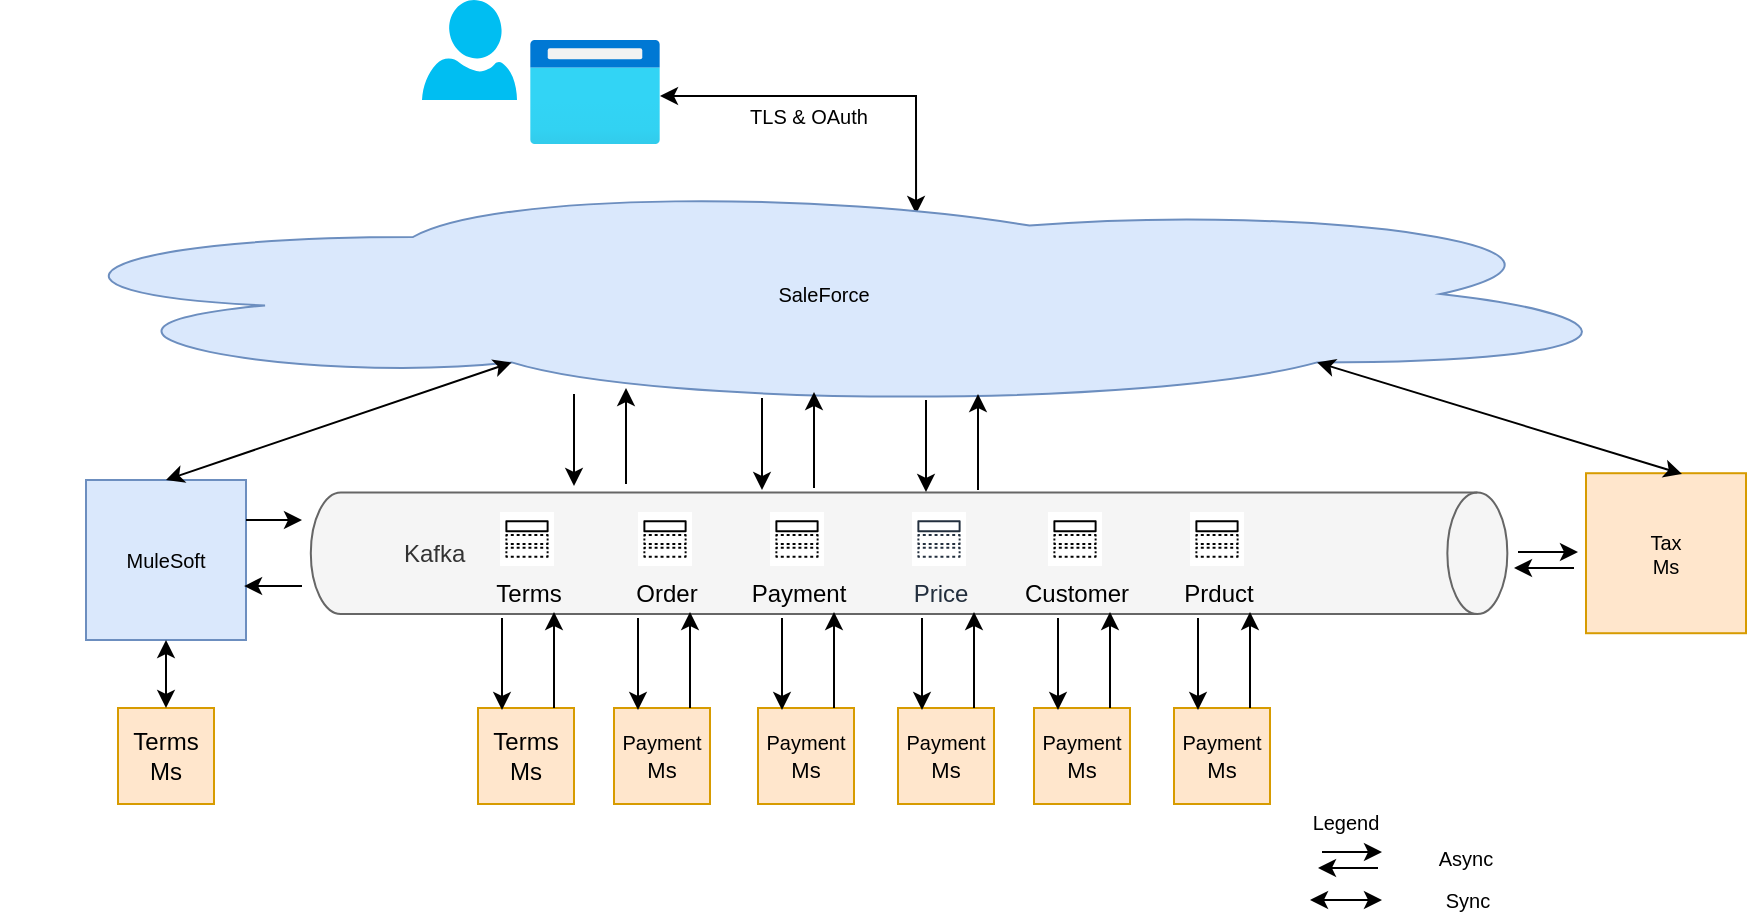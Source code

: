 <mxfile version="20.5.1" type="github"><diagram id="4_XCW6oBCm1cpU5HytLm" name="Page-1"><mxGraphModel dx="782" dy="392" grid="1" gridSize="6" guides="1" tooltips="1" connect="1" arrows="1" fold="1" page="1" pageScale="1" pageWidth="1600" pageHeight="900" math="0" shadow="0"><root><mxCell id="0"/><mxCell id="1" parent="0"/><mxCell id="z-evEIbB-mycxp6DsX3G-33" value="" style="verticalLabelPosition=bottom;html=1;verticalAlign=top;align=center;strokeColor=none;fillColor=#00BEF2;shape=mxgraph.azure.user;" parent="1" vertex="1"><mxGeometry x="462" y="186" width="47.5" height="50" as="geometry"/></mxCell><mxCell id="z-evEIbB-mycxp6DsX3G-34" value="" style="aspect=fixed;html=1;points=[];align=center;image;fontSize=12;image=img/lib/azure2/general/Browser.svg;" parent="1" vertex="1"><mxGeometry x="516" y="206" width="65" height="52" as="geometry"/></mxCell><mxCell id="cr2bw7VEWZrKkW5rvbbm-2" value="" style="endArrow=classic;startArrow=classic;html=1;rounded=0;entryX=0.556;entryY=0.149;entryDx=0;entryDy=0;entryPerimeter=0;exitX=0.96;exitY=0.7;exitDx=0;exitDy=0;exitPerimeter=0;edgeStyle=orthogonalEdgeStyle;" parent="1" target="8oqUEQ3o3fASRwjpLCxz-59" edge="1"><mxGeometry width="50" height="50" relative="1" as="geometry"><mxPoint x="581.0" y="234.0" as="sourcePoint"/><mxPoint x="605.83" y="265.56" as="targetPoint"/><Array as="points"><mxPoint x="709" y="234"/></Array></mxGeometry></mxCell><mxCell id="8oqUEQ3o3fASRwjpLCxz-61" value="TLS &amp;amp; OAuth" style="edgeLabel;html=1;align=center;verticalAlign=middle;resizable=0;points=[];fontSize=10;" parent="cr2bw7VEWZrKkW5rvbbm-2" vertex="1" connectable="0"><mxGeometry x="-0.225" y="1" relative="1" as="geometry"><mxPoint x="1" y="11" as="offset"/></mxGeometry></mxCell><mxCell id="8oqUEQ3o3fASRwjpLCxz-59" value="SaleForce" style="ellipse;shape=cloud;whiteSpace=wrap;html=1;fontSize=10;fillColor=#dae8fc;strokeColor=#6c8ebf;" parent="1" vertex="1"><mxGeometry x="252" y="276" width="822" height="114" as="geometry"/></mxCell><mxCell id="8oqUEQ3o3fASRwjpLCxz-67" value="MuleSoft" style="whiteSpace=wrap;html=1;aspect=fixed;fontSize=10;fillColor=#dae8fc;strokeColor=#6c8ebf;" parent="1" vertex="1"><mxGeometry x="294" y="426" width="80" height="80" as="geometry"/></mxCell><mxCell id="z-evEIbB-mycxp6DsX3G-1" value="&lt;div&gt;&lt;blockquote&gt;Kafka&lt;/blockquote&gt;&lt;/div&gt;" style="shape=cylinder3;whiteSpace=wrap;html=1;boundedLbl=1;backgroundOutline=1;size=15;rotation=90;fillColor=#f5f5f5;fontColor=#333333;strokeColor=#666666;align=left;verticalAlign=middle;horizontal=0;" parent="1" vertex="1"><mxGeometry x="675.13" y="163.47" width="60.82" height="598.27" as="geometry"/></mxCell><mxCell id="z-evEIbB-mycxp6DsX3G-26" value="Price" style="sketch=0;outlineConnect=0;fontColor=#232F3E;gradientColor=none;strokeColor=#232F3E;fillColor=#ffffff;dashed=0;verticalLabelPosition=bottom;verticalAlign=top;align=center;html=1;fontSize=12;fontStyle=0;aspect=fixed;shape=mxgraph.aws4.resourceIcon;resIcon=mxgraph.aws4.topic;" parent="1" vertex="1"><mxGeometry x="707" y="442" width="27" height="27" as="geometry"/></mxCell><mxCell id="z-evEIbB-mycxp6DsX3G-31" value="Payment" style="sketch=0;outlineConnect=0;dashed=0;verticalLabelPosition=bottom;verticalAlign=top;align=center;html=1;fontSize=12;fontStyle=0;aspect=fixed;shape=mxgraph.aws4.resourceIcon;resIcon=mxgraph.aws4.topic;" parent="1" vertex="1"><mxGeometry x="636" y="442" width="27" height="27" as="geometry"/></mxCell><mxCell id="8oqUEQ3o3fASRwjpLCxz-4" value="Order" style="sketch=0;outlineConnect=0;dashed=0;verticalLabelPosition=bottom;verticalAlign=top;align=center;html=1;fontSize=12;fontStyle=0;aspect=fixed;shape=mxgraph.aws4.resourceIcon;resIcon=mxgraph.aws4.topic;" parent="1" vertex="1"><mxGeometry x="570" y="442" width="27" height="27" as="geometry"/></mxCell><mxCell id="8oqUEQ3o3fASRwjpLCxz-5" value="Customer" style="sketch=0;outlineConnect=0;dashed=0;verticalLabelPosition=bottom;verticalAlign=top;align=center;html=1;fontSize=12;fontStyle=0;aspect=fixed;shape=mxgraph.aws4.resourceIcon;resIcon=mxgraph.aws4.topic;" parent="1" vertex="1"><mxGeometry x="775" y="442" width="27" height="27" as="geometry"/></mxCell><mxCell id="8oqUEQ3o3fASRwjpLCxz-6" value="Prduct" style="sketch=0;outlineConnect=0;dashed=0;verticalLabelPosition=bottom;verticalAlign=top;align=center;html=1;fontSize=12;fontStyle=0;aspect=fixed;shape=mxgraph.aws4.resourceIcon;resIcon=mxgraph.aws4.topic;" parent="1" vertex="1"><mxGeometry x="846" y="442" width="27" height="27" as="geometry"/></mxCell><mxCell id="8oqUEQ3o3fASRwjpLCxz-62" value="Terms" style="sketch=0;outlineConnect=0;dashed=0;verticalLabelPosition=bottom;verticalAlign=top;align=center;html=1;fontSize=12;fontStyle=0;aspect=fixed;shape=mxgraph.aws4.resourceIcon;resIcon=mxgraph.aws4.topic;" parent="1" vertex="1"><mxGeometry x="501" y="442" width="27" height="27" as="geometry"/></mxCell><mxCell id="8oqUEQ3o3fASRwjpLCxz-2" value="&lt;div&gt;Terms&lt;br&gt;&lt;/div&gt;&lt;div&gt;Ms&lt;br&gt;&lt;/div&gt;" style="whiteSpace=wrap;html=1;aspect=fixed;fillColor=#ffe6cc;strokeColor=#d79b00;" parent="1" vertex="1"><mxGeometry x="490" y="540" width="48" height="48" as="geometry"/></mxCell><mxCell id="8oqUEQ3o3fASRwjpLCxz-7" value="" style="endArrow=classic;html=1;rounded=0;fontSize=10;entryX=0.5;entryY=0;entryDx=0;entryDy=0;" parent="1" edge="1"><mxGeometry width="50" height="50" relative="1" as="geometry"><mxPoint x="502" y="495" as="sourcePoint"/><mxPoint x="502" y="541" as="targetPoint"/></mxGeometry></mxCell><mxCell id="8oqUEQ3o3fASRwjpLCxz-8" value="" style="endArrow=classic;html=1;rounded=0;fontSize=10;entryX=0.75;entryY=1;entryDx=0;entryDy=0;" parent="1" edge="1"><mxGeometry width="50" height="50" relative="1" as="geometry"><mxPoint x="528" y="540" as="sourcePoint"/><mxPoint x="528" y="492" as="targetPoint"/></mxGeometry></mxCell><mxCell id="8oqUEQ3o3fASRwjpLCxz-12" value="&lt;div style=&quot;font-size: 11px;&quot;&gt;&lt;font style=&quot;font-size: 10px;&quot;&gt;Payment&lt;/font&gt;&lt;/div&gt;&lt;div style=&quot;font-size: 11px;&quot;&gt;&lt;font style=&quot;font-size: 11px;&quot; size=&quot;3&quot;&gt;Ms&lt;br&gt;&lt;/font&gt;&lt;/div&gt;" style="whiteSpace=wrap;html=1;aspect=fixed;fillColor=#ffe6cc;strokeColor=#d79b00;" parent="1" vertex="1"><mxGeometry x="558" y="540" width="48" height="48" as="geometry"/></mxCell><mxCell id="8oqUEQ3o3fASRwjpLCxz-14" value="" style="endArrow=classic;html=1;rounded=0;fontSize=10;entryX=0.5;entryY=0;entryDx=0;entryDy=0;" parent="1" edge="1"><mxGeometry width="50" height="50" relative="1" as="geometry"><mxPoint x="570" y="495" as="sourcePoint"/><mxPoint x="570" y="541" as="targetPoint"/></mxGeometry></mxCell><mxCell id="8oqUEQ3o3fASRwjpLCxz-15" value="" style="endArrow=classic;html=1;rounded=0;fontSize=10;entryX=0.75;entryY=1;entryDx=0;entryDy=0;" parent="1" edge="1"><mxGeometry width="50" height="50" relative="1" as="geometry"><mxPoint x="596" y="540" as="sourcePoint"/><mxPoint x="596" y="492" as="targetPoint"/></mxGeometry></mxCell><mxCell id="8oqUEQ3o3fASRwjpLCxz-18" value="&lt;div style=&quot;font-size: 11px;&quot;&gt;&lt;font style=&quot;font-size: 10px;&quot;&gt;Payment&lt;/font&gt;&lt;/div&gt;&lt;div style=&quot;font-size: 11px;&quot;&gt;&lt;font style=&quot;font-size: 11px;&quot; size=&quot;3&quot;&gt;Ms&lt;br&gt;&lt;/font&gt;&lt;/div&gt;" style="whiteSpace=wrap;html=1;aspect=fixed;fillColor=#ffe6cc;strokeColor=#d79b00;" parent="1" vertex="1"><mxGeometry x="630" y="540" width="48" height="48" as="geometry"/></mxCell><mxCell id="8oqUEQ3o3fASRwjpLCxz-20" value="" style="endArrow=classic;html=1;rounded=0;fontSize=10;entryX=0.5;entryY=0;entryDx=0;entryDy=0;" parent="1" edge="1"><mxGeometry width="50" height="50" relative="1" as="geometry"><mxPoint x="642" y="495" as="sourcePoint"/><mxPoint x="642" y="541" as="targetPoint"/></mxGeometry></mxCell><mxCell id="8oqUEQ3o3fASRwjpLCxz-21" value="" style="endArrow=classic;html=1;rounded=0;fontSize=10;entryX=0.75;entryY=1;entryDx=0;entryDy=0;" parent="1" edge="1"><mxGeometry width="50" height="50" relative="1" as="geometry"><mxPoint x="668" y="540" as="sourcePoint"/><mxPoint x="668" y="492" as="targetPoint"/></mxGeometry></mxCell><mxCell id="8oqUEQ3o3fASRwjpLCxz-24" value="&lt;div style=&quot;font-size: 11px;&quot;&gt;&lt;font style=&quot;font-size: 10px;&quot;&gt;Payment&lt;/font&gt;&lt;/div&gt;&lt;div style=&quot;font-size: 11px;&quot;&gt;&lt;font style=&quot;font-size: 11px;&quot; size=&quot;3&quot;&gt;Ms&lt;br&gt;&lt;/font&gt;&lt;/div&gt;" style="whiteSpace=wrap;html=1;aspect=fixed;fillColor=#ffe6cc;strokeColor=#d79b00;" parent="1" vertex="1"><mxGeometry x="700" y="540" width="48" height="48" as="geometry"/></mxCell><mxCell id="8oqUEQ3o3fASRwjpLCxz-26" value="" style="endArrow=classic;html=1;rounded=0;fontSize=10;entryX=0.5;entryY=0;entryDx=0;entryDy=0;" parent="1" edge="1"><mxGeometry width="50" height="50" relative="1" as="geometry"><mxPoint x="712" y="495" as="sourcePoint"/><mxPoint x="712" y="541" as="targetPoint"/></mxGeometry></mxCell><mxCell id="8oqUEQ3o3fASRwjpLCxz-27" value="" style="endArrow=classic;html=1;rounded=0;fontSize=10;entryX=0.75;entryY=1;entryDx=0;entryDy=0;" parent="1" edge="1"><mxGeometry width="50" height="50" relative="1" as="geometry"><mxPoint x="738" y="540" as="sourcePoint"/><mxPoint x="738" y="492" as="targetPoint"/></mxGeometry></mxCell><mxCell id="8oqUEQ3o3fASRwjpLCxz-30" value="&lt;div style=&quot;font-size: 11px;&quot;&gt;&lt;font style=&quot;font-size: 10px;&quot;&gt;Payment&lt;/font&gt;&lt;/div&gt;&lt;div style=&quot;font-size: 11px;&quot;&gt;&lt;font style=&quot;font-size: 11px;&quot; size=&quot;3&quot;&gt;Ms&lt;br&gt;&lt;/font&gt;&lt;/div&gt;" style="whiteSpace=wrap;html=1;aspect=fixed;fillColor=#ffe6cc;strokeColor=#d79b00;" parent="1" vertex="1"><mxGeometry x="768" y="540" width="48" height="48" as="geometry"/></mxCell><mxCell id="8oqUEQ3o3fASRwjpLCxz-32" value="" style="endArrow=classic;html=1;rounded=0;fontSize=10;entryX=0.5;entryY=0;entryDx=0;entryDy=0;" parent="1" edge="1"><mxGeometry width="50" height="50" relative="1" as="geometry"><mxPoint x="780" y="495" as="sourcePoint"/><mxPoint x="780" y="541" as="targetPoint"/></mxGeometry></mxCell><mxCell id="8oqUEQ3o3fASRwjpLCxz-33" value="" style="endArrow=classic;html=1;rounded=0;fontSize=10;entryX=0.75;entryY=1;entryDx=0;entryDy=0;" parent="1" edge="1"><mxGeometry width="50" height="50" relative="1" as="geometry"><mxPoint x="806" y="540" as="sourcePoint"/><mxPoint x="806" y="492" as="targetPoint"/></mxGeometry></mxCell><mxCell id="8oqUEQ3o3fASRwjpLCxz-36" value="&lt;div style=&quot;font-size: 11px;&quot;&gt;&lt;font style=&quot;font-size: 10px;&quot;&gt;Payment&lt;/font&gt;&lt;/div&gt;&lt;div style=&quot;font-size: 11px;&quot;&gt;&lt;font style=&quot;font-size: 11px;&quot; size=&quot;3&quot;&gt;Ms&lt;br&gt;&lt;/font&gt;&lt;/div&gt;" style="whiteSpace=wrap;html=1;aspect=fixed;fillColor=#ffe6cc;strokeColor=#d79b00;" parent="1" vertex="1"><mxGeometry x="838" y="540" width="48" height="48" as="geometry"/></mxCell><mxCell id="8oqUEQ3o3fASRwjpLCxz-38" value="" style="endArrow=classic;html=1;rounded=0;fontSize=10;entryX=0.5;entryY=0;entryDx=0;entryDy=0;" parent="1" edge="1"><mxGeometry width="50" height="50" relative="1" as="geometry"><mxPoint x="850" y="495" as="sourcePoint"/><mxPoint x="850" y="541" as="targetPoint"/></mxGeometry></mxCell><mxCell id="8oqUEQ3o3fASRwjpLCxz-39" value="" style="endArrow=classic;html=1;rounded=0;fontSize=10;entryX=0.75;entryY=1;entryDx=0;entryDy=0;" parent="1" edge="1"><mxGeometry width="50" height="50" relative="1" as="geometry"><mxPoint x="876" y="540" as="sourcePoint"/><mxPoint x="876" y="492" as="targetPoint"/></mxGeometry></mxCell><mxCell id="8oqUEQ3o3fASRwjpLCxz-68" value="&lt;div&gt;Terms&lt;br&gt;&lt;/div&gt;&lt;div&gt;Ms&lt;br&gt;&lt;/div&gt;" style="whiteSpace=wrap;html=1;aspect=fixed;fillColor=#ffe6cc;strokeColor=#d79b00;" parent="1" vertex="1"><mxGeometry x="310" y="540" width="48" height="48" as="geometry"/></mxCell><mxCell id="8oqUEQ3o3fASRwjpLCxz-69" value="" style="endArrow=classic;startArrow=classic;html=1;rounded=0;fontSize=10;entryX=0.5;entryY=1;entryDx=0;entryDy=0;exitX=0.5;exitY=0;exitDx=0;exitDy=0;" parent="1" source="8oqUEQ3o3fASRwjpLCxz-68" target="8oqUEQ3o3fASRwjpLCxz-67" edge="1"><mxGeometry width="50" height="50" relative="1" as="geometry"><mxPoint x="329" y="548" as="sourcePoint"/><mxPoint x="379" y="498" as="targetPoint"/></mxGeometry></mxCell><mxCell id="8oqUEQ3o3fASRwjpLCxz-70" value="" style="endArrow=classic;html=1;rounded=0;fontSize=10;exitX=1;exitY=0.25;exitDx=0;exitDy=0;" parent="1" source="8oqUEQ3o3fASRwjpLCxz-67" edge="1"><mxGeometry width="50" height="50" relative="1" as="geometry"><mxPoint x="630" y="518" as="sourcePoint"/><mxPoint x="402" y="446" as="targetPoint"/></mxGeometry></mxCell><mxCell id="8oqUEQ3o3fASRwjpLCxz-71" value="" style="endArrow=classic;html=1;rounded=0;fontSize=10;entryX=0.988;entryY=0.663;entryDx=0;entryDy=0;entryPerimeter=0;" parent="1" target="8oqUEQ3o3fASRwjpLCxz-67" edge="1"><mxGeometry width="50" height="50" relative="1" as="geometry"><mxPoint x="402" y="479" as="sourcePoint"/><mxPoint x="680" y="468" as="targetPoint"/></mxGeometry></mxCell><mxCell id="8oqUEQ3o3fASRwjpLCxz-72" value="" style="endArrow=classic;startArrow=classic;html=1;rounded=0;fontSize=10;exitX=0.5;exitY=0;exitDx=0;exitDy=0;entryX=0.31;entryY=0.8;entryDx=0;entryDy=0;entryPerimeter=0;" parent="1" source="8oqUEQ3o3fASRwjpLCxz-67" target="8oqUEQ3o3fASRwjpLCxz-59" edge="1"><mxGeometry width="50" height="50" relative="1" as="geometry"><mxPoint x="630" y="518" as="sourcePoint"/><mxPoint x="680" y="468" as="targetPoint"/></mxGeometry></mxCell><mxCell id="8oqUEQ3o3fASRwjpLCxz-73" value="" style="endArrow=classic;html=1;rounded=0;fontSize=10;entryX=0.5;entryY=0;entryDx=0;entryDy=0;" parent="1" edge="1"><mxGeometry width="50" height="50" relative="1" as="geometry"><mxPoint x="538" y="383" as="sourcePoint"/><mxPoint x="538" y="429" as="targetPoint"/></mxGeometry></mxCell><mxCell id="8oqUEQ3o3fASRwjpLCxz-74" value="" style="endArrow=classic;html=1;rounded=0;fontSize=10;entryX=0.75;entryY=1;entryDx=0;entryDy=0;" parent="1" edge="1"><mxGeometry width="50" height="50" relative="1" as="geometry"><mxPoint x="564" y="428" as="sourcePoint"/><mxPoint x="564" y="380" as="targetPoint"/></mxGeometry></mxCell><mxCell id="8oqUEQ3o3fASRwjpLCxz-75" value="" style="endArrow=classic;html=1;rounded=0;fontSize=10;entryX=0.5;entryY=0;entryDx=0;entryDy=0;" parent="1" edge="1"><mxGeometry width="50" height="50" relative="1" as="geometry"><mxPoint x="632" y="385" as="sourcePoint"/><mxPoint x="632" y="431" as="targetPoint"/></mxGeometry></mxCell><mxCell id="8oqUEQ3o3fASRwjpLCxz-76" value="" style="endArrow=classic;html=1;rounded=0;fontSize=10;entryX=0.75;entryY=1;entryDx=0;entryDy=0;" parent="1" edge="1"><mxGeometry width="50" height="50" relative="1" as="geometry"><mxPoint x="658" y="430" as="sourcePoint"/><mxPoint x="658" y="382" as="targetPoint"/></mxGeometry></mxCell><mxCell id="8oqUEQ3o3fASRwjpLCxz-79" value="" style="endArrow=classic;html=1;rounded=0;fontSize=10;entryX=0.5;entryY=0;entryDx=0;entryDy=0;" parent="1" edge="1"><mxGeometry width="50" height="50" relative="1" as="geometry"><mxPoint x="714" y="386" as="sourcePoint"/><mxPoint x="714" y="432" as="targetPoint"/></mxGeometry></mxCell><mxCell id="8oqUEQ3o3fASRwjpLCxz-80" value="" style="endArrow=classic;html=1;rounded=0;fontSize=10;entryX=0.75;entryY=1;entryDx=0;entryDy=0;" parent="1" edge="1"><mxGeometry width="50" height="50" relative="1" as="geometry"><mxPoint x="740" y="431" as="sourcePoint"/><mxPoint x="740" y="383" as="targetPoint"/></mxGeometry></mxCell><mxCell id="8oqUEQ3o3fASRwjpLCxz-82" value="" style="endArrow=classic;html=1;rounded=0;fontSize=10;" parent="1" edge="1"><mxGeometry width="50" height="50" relative="1" as="geometry"><mxPoint x="912" y="612" as="sourcePoint"/><mxPoint x="942" y="612" as="targetPoint"/></mxGeometry></mxCell><mxCell id="8oqUEQ3o3fASRwjpLCxz-83" value="" style="endArrow=classic;html=1;rounded=0;fontSize=10;" parent="1" edge="1"><mxGeometry width="50" height="50" relative="1" as="geometry"><mxPoint x="940" y="620" as="sourcePoint"/><mxPoint x="910" y="620" as="targetPoint"/></mxGeometry></mxCell><mxCell id="8oqUEQ3o3fASRwjpLCxz-84" value="" style="endArrow=classic;startArrow=classic;html=1;rounded=0;fontSize=10;" parent="1" edge="1"><mxGeometry width="50" height="50" relative="1" as="geometry"><mxPoint x="906" y="636" as="sourcePoint"/><mxPoint x="942" y="636" as="targetPoint"/></mxGeometry></mxCell><mxCell id="8oqUEQ3o3fASRwjpLCxz-85" value="Async" style="text;html=1;strokeColor=none;fillColor=none;align=center;verticalAlign=middle;whiteSpace=wrap;rounded=0;fontSize=10;" parent="1" vertex="1"><mxGeometry x="954" y="606" width="60" height="18" as="geometry"/></mxCell><mxCell id="8oqUEQ3o3fASRwjpLCxz-86" value="Sync" style="text;html=1;strokeColor=none;fillColor=none;align=center;verticalAlign=middle;whiteSpace=wrap;rounded=0;fontSize=10;" parent="1" vertex="1"><mxGeometry x="955" y="627" width="60" height="18" as="geometry"/></mxCell><mxCell id="8oqUEQ3o3fASRwjpLCxz-87" value="Legend" style="text;html=1;strokeColor=none;fillColor=none;align=center;verticalAlign=middle;whiteSpace=wrap;rounded=0;fontSize=10;" parent="1" vertex="1"><mxGeometry x="894" y="588" width="60" height="18" as="geometry"/></mxCell><mxCell id="8oqUEQ3o3fASRwjpLCxz-88" value="&lt;div&gt;Tax&lt;/div&gt;&lt;div&gt;Ms&lt;br&gt;&lt;/div&gt;" style="whiteSpace=wrap;html=1;aspect=fixed;fontSize=10;fillColor=#ffe6cc;strokeColor=#d79b00;" parent="1" vertex="1"><mxGeometry x="1044" y="422.61" width="80" height="80" as="geometry"/></mxCell><mxCell id="8oqUEQ3o3fASRwjpLCxz-89" value="" style="endArrow=classic;html=1;rounded=0;fontSize=10;" parent="1" edge="1"><mxGeometry width="50" height="50" relative="1" as="geometry"><mxPoint x="1010" y="462" as="sourcePoint"/><mxPoint x="1040" y="462" as="targetPoint"/></mxGeometry></mxCell><mxCell id="8oqUEQ3o3fASRwjpLCxz-90" value="" style="endArrow=classic;html=1;rounded=0;fontSize=10;" parent="1" edge="1"><mxGeometry width="50" height="50" relative="1" as="geometry"><mxPoint x="1038" y="470" as="sourcePoint"/><mxPoint x="1008" y="470" as="targetPoint"/></mxGeometry></mxCell><mxCell id="8oqUEQ3o3fASRwjpLCxz-91" value="" style="endArrow=classic;startArrow=classic;html=1;rounded=0;fontSize=10;entryX=0.6;entryY=0.005;entryDx=0;entryDy=0;entryPerimeter=0;exitX=0.8;exitY=0.8;exitDx=0;exitDy=0;exitPerimeter=0;" parent="1" source="8oqUEQ3o3fASRwjpLCxz-59" target="8oqUEQ3o3fASRwjpLCxz-88" edge="1"><mxGeometry width="50" height="50" relative="1" as="geometry"><mxPoint x="846" y="442.8" as="sourcePoint"/><mxPoint x="1018.82" y="384.0" as="targetPoint"/></mxGeometry></mxCell></root></mxGraphModel></diagram></mxfile>